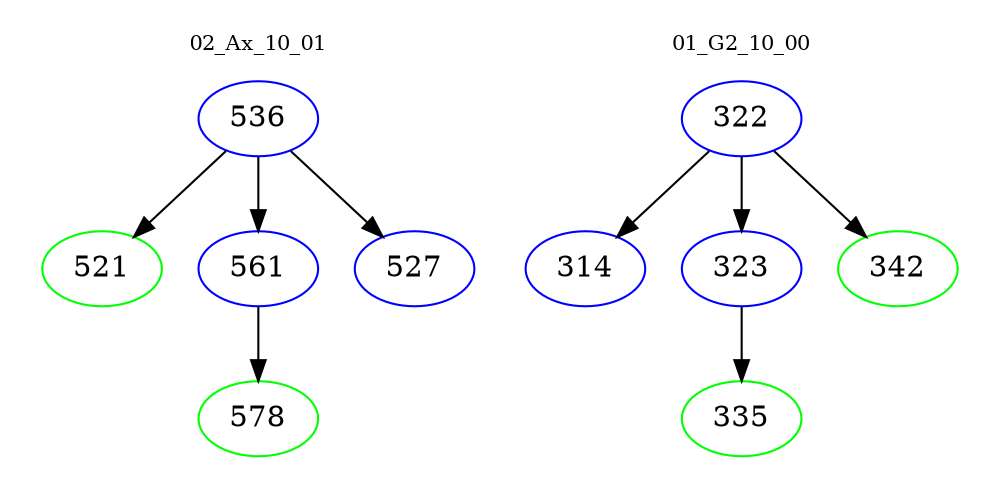 digraph{
subgraph cluster_0 {
color = white
label = "02_Ax_10_01";
fontsize=10;
T0_536 [label="536", color="blue"]
T0_536 -> T0_521 [color="black"]
T0_521 [label="521", color="green"]
T0_536 -> T0_561 [color="black"]
T0_561 [label="561", color="blue"]
T0_561 -> T0_578 [color="black"]
T0_578 [label="578", color="green"]
T0_536 -> T0_527 [color="black"]
T0_527 [label="527", color="blue"]
}
subgraph cluster_1 {
color = white
label = "01_G2_10_00";
fontsize=10;
T1_322 [label="322", color="blue"]
T1_322 -> T1_314 [color="black"]
T1_314 [label="314", color="blue"]
T1_322 -> T1_323 [color="black"]
T1_323 [label="323", color="blue"]
T1_323 -> T1_335 [color="black"]
T1_335 [label="335", color="green"]
T1_322 -> T1_342 [color="black"]
T1_342 [label="342", color="green"]
}
}
